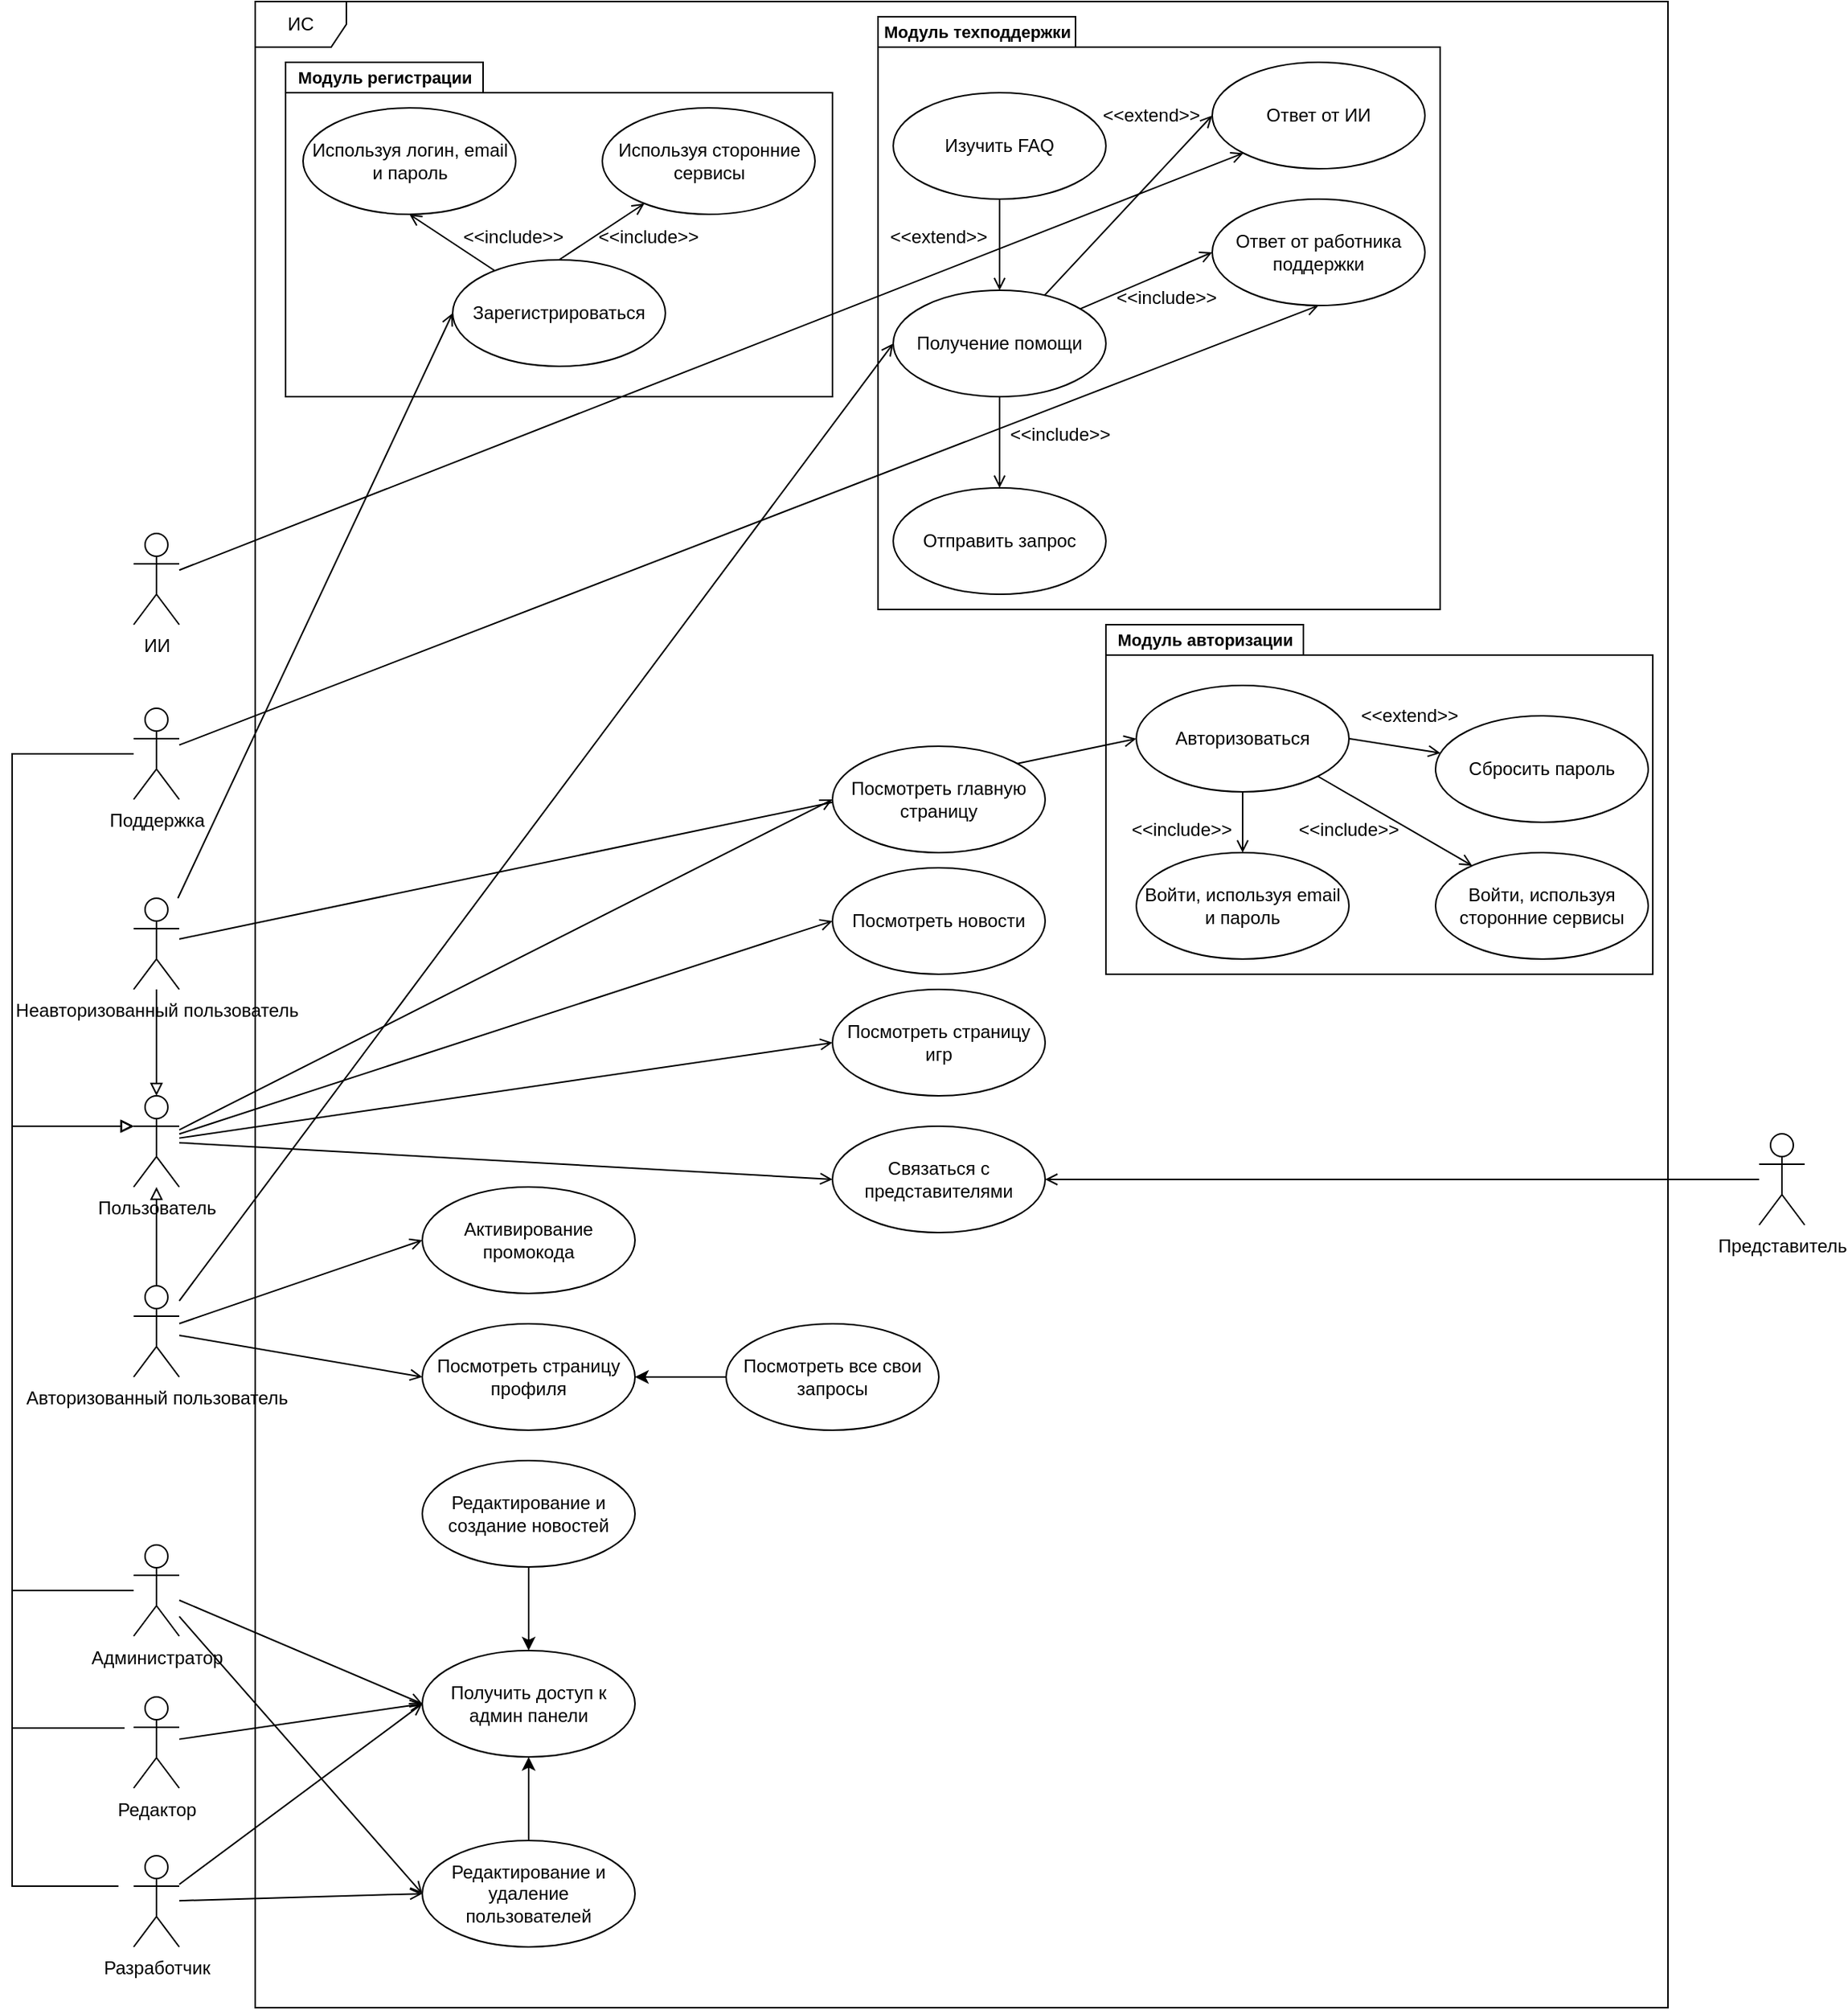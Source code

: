 <mxfile version="25.0.2">
  <diagram name="Страница — 1" id="RGoa7yPOTrBoMWeDNAP6">
    <mxGraphModel dx="1904" dy="1796" grid="1" gridSize="10" guides="1" tooltips="1" connect="1" arrows="1" fold="1" page="1" pageScale="1" pageWidth="827" pageHeight="1169" math="0" shadow="0">
      <root>
        <mxCell id="0" />
        <mxCell id="1" parent="0" />
        <mxCell id="VNkQDWNwbwkGfj3eRJF0-7" value="" style="group" parent="1" vertex="1" connectable="0">
          <mxGeometry x="470" y="-60" width="370" height="390" as="geometry" />
        </mxCell>
        <mxCell id="VNkQDWNwbwkGfj3eRJF0-5" value="" style="shape=folder;fontStyle=1;spacingTop=10;tabWidth=130;tabHeight=20;tabPosition=left;html=1;whiteSpace=wrap;" parent="VNkQDWNwbwkGfj3eRJF0-7" vertex="1">
          <mxGeometry width="360" height="230" as="geometry" />
        </mxCell>
        <mxCell id="VNkQDWNwbwkGfj3eRJF0-6" value="&lt;font style=&quot;font-size: 11px;&quot;&gt;Модуль авторизации&lt;/font&gt;" style="text;align=center;fontStyle=1;verticalAlign=middle;spacingLeft=3;spacingRight=3;strokeColor=none;rotatable=0;points=[[0,0.5],[1,0.5]];portConstraint=eastwest;html=1;" parent="VNkQDWNwbwkGfj3eRJF0-7" vertex="1">
          <mxGeometry width="130" height="20" as="geometry" />
        </mxCell>
        <mxCell id="XNh-5hUBTrXLjq72H-WG-14" value="Авторизоваться" style="ellipse;whiteSpace=wrap;html=1;" parent="VNkQDWNwbwkGfj3eRJF0-7" vertex="1">
          <mxGeometry x="20" y="40" width="140" height="70" as="geometry" />
        </mxCell>
        <mxCell id="kZnsoWwv7os6p9Z4obid-15" style="rounded=0;orthogonalLoop=1;jettySize=auto;html=1;exitX=0.5;exitY=0;exitDx=0;exitDy=0;entryX=0.5;entryY=1;entryDx=0;entryDy=0;endArrow=none;endFill=0;startArrow=open;startFill=0;" parent="VNkQDWNwbwkGfj3eRJF0-7" source="kZnsoWwv7os6p9Z4obid-11" target="XNh-5hUBTrXLjq72H-WG-14" edge="1">
          <mxGeometry relative="1" as="geometry" />
        </mxCell>
        <mxCell id="kZnsoWwv7os6p9Z4obid-11" value="Войти, используя email и пароль" style="ellipse;whiteSpace=wrap;html=1;" parent="VNkQDWNwbwkGfj3eRJF0-7" vertex="1">
          <mxGeometry x="20" y="150" width="140" height="70" as="geometry" />
        </mxCell>
        <mxCell id="HeYIOjHRtYzObJNVk6Ek-8" style="rounded=0;orthogonalLoop=1;jettySize=auto;html=1;entryX=1;entryY=1;entryDx=0;entryDy=0;endArrow=none;endFill=0;startArrow=open;startFill=0;" parent="VNkQDWNwbwkGfj3eRJF0-7" source="kZnsoWwv7os6p9Z4obid-12" target="XNh-5hUBTrXLjq72H-WG-14" edge="1">
          <mxGeometry relative="1" as="geometry" />
        </mxCell>
        <mxCell id="kZnsoWwv7os6p9Z4obid-12" value="Войти, используя сторонние сервисы" style="ellipse;whiteSpace=wrap;html=1;" parent="VNkQDWNwbwkGfj3eRJF0-7" vertex="1">
          <mxGeometry x="217" y="150" width="140" height="70" as="geometry" />
        </mxCell>
        <mxCell id="HeYIOjHRtYzObJNVk6Ek-11" style="rounded=0;orthogonalLoop=1;jettySize=auto;html=1;entryX=1;entryY=0.5;entryDx=0;entryDy=0;endArrow=none;endFill=0;startArrow=open;startFill=0;" parent="VNkQDWNwbwkGfj3eRJF0-7" source="kZnsoWwv7os6p9Z4obid-13" target="XNh-5hUBTrXLjq72H-WG-14" edge="1">
          <mxGeometry relative="1" as="geometry" />
        </mxCell>
        <mxCell id="kZnsoWwv7os6p9Z4obid-13" value="Сбросить пароль" style="ellipse;whiteSpace=wrap;html=1;" parent="VNkQDWNwbwkGfj3eRJF0-7" vertex="1">
          <mxGeometry x="217" y="60" width="140" height="70" as="geometry" />
        </mxCell>
        <mxCell id="HeYIOjHRtYzObJNVk6Ek-9" value="&amp;lt;&amp;lt;include&amp;gt;&amp;gt;" style="text;html=1;align=center;verticalAlign=middle;whiteSpace=wrap;rounded=0;" parent="VNkQDWNwbwkGfj3eRJF0-7" vertex="1">
          <mxGeometry x="20" y="120" width="60" height="30" as="geometry" />
        </mxCell>
        <mxCell id="HeYIOjHRtYzObJNVk6Ek-12" value="&amp;lt;&amp;lt;extend&amp;gt;&amp;gt;" style="text;html=1;align=center;verticalAlign=middle;whiteSpace=wrap;rounded=0;" parent="VNkQDWNwbwkGfj3eRJF0-7" vertex="1">
          <mxGeometry x="170" y="45" width="60" height="30" as="geometry" />
        </mxCell>
        <mxCell id="Kt4BA5MkGd6uSF_apEy1-2" value="&amp;lt;&amp;lt;include&amp;gt;&amp;gt;" style="text;html=1;align=center;verticalAlign=middle;whiteSpace=wrap;rounded=0;" parent="VNkQDWNwbwkGfj3eRJF0-7" vertex="1">
          <mxGeometry x="130" y="120" width="60" height="30" as="geometry" />
        </mxCell>
        <mxCell id="VNkQDWNwbwkGfj3eRJF0-3" value="" style="shape=folder;fontStyle=1;spacingTop=10;tabWidth=130;tabHeight=20;tabPosition=left;html=1;whiteSpace=wrap;" parent="1" vertex="1">
          <mxGeometry x="320" y="-460" width="370" height="390" as="geometry" />
        </mxCell>
        <mxCell id="VNkQDWNwbwkGfj3eRJF0-1" value="" style="shape=folder;fontStyle=1;spacingTop=10;tabWidth=130;tabHeight=20;tabPosition=left;html=1;whiteSpace=wrap;" parent="1" vertex="1">
          <mxGeometry x="-70" y="-430" width="360" height="220" as="geometry" />
        </mxCell>
        <mxCell id="HeYIOjHRtYzObJNVk6Ek-6" style="rounded=0;orthogonalLoop=1;jettySize=auto;html=1;entryX=0.5;entryY=1;entryDx=0;entryDy=0;endArrow=open;endFill=0;" parent="1" source="XNh-5hUBTrXLjq72H-WG-1" target="HeYIOjHRtYzObJNVk6Ek-28" edge="1">
          <mxGeometry relative="1" as="geometry" />
        </mxCell>
        <mxCell id="3eehVgpul6wr9jJBBVPb-6" style="edgeStyle=orthogonalEdgeStyle;rounded=0;orthogonalLoop=1;jettySize=auto;html=1;endArrow=block;endFill=0;" edge="1" parent="1" source="XNh-5hUBTrXLjq72H-WG-1">
          <mxGeometry relative="1" as="geometry">
            <mxPoint x="-170.0" y="270" as="targetPoint" />
            <Array as="points">
              <mxPoint x="-250" y="25" />
              <mxPoint x="-250" y="270" />
            </Array>
          </mxGeometry>
        </mxCell>
        <mxCell id="XNh-5hUBTrXLjq72H-WG-1" value="Поддержка" style="shape=umlActor;verticalLabelPosition=bottom;verticalAlign=top;html=1;" parent="1" vertex="1">
          <mxGeometry x="-170" y="-5" width="30" height="60" as="geometry" />
        </mxCell>
        <mxCell id="HeYIOjHRtYzObJNVk6Ek-24" style="rounded=0;orthogonalLoop=1;jettySize=auto;html=1;entryX=0;entryY=0.5;entryDx=0;entryDy=0;endArrow=open;endFill=0;" parent="1" source="XNh-5hUBTrXLjq72H-WG-2" target="XNh-5hUBTrXLjq72H-WG-12" edge="1">
          <mxGeometry relative="1" as="geometry" />
        </mxCell>
        <mxCell id="HeYIOjHRtYzObJNVk6Ek-25" style="rounded=0;orthogonalLoop=1;jettySize=auto;html=1;entryX=0;entryY=0.5;entryDx=0;entryDy=0;endArrow=open;endFill=0;" parent="1" source="XNh-5hUBTrXLjq72H-WG-2" target="XNh-5hUBTrXLjq72H-WG-13" edge="1">
          <mxGeometry relative="1" as="geometry" />
        </mxCell>
        <mxCell id="HeYIOjHRtYzObJNVk6Ek-26" style="rounded=0;orthogonalLoop=1;jettySize=auto;html=1;entryX=0;entryY=0.5;entryDx=0;entryDy=0;endArrow=open;endFill=0;" parent="1" source="XNh-5hUBTrXLjq72H-WG-2" target="kZnsoWwv7os6p9Z4obid-5" edge="1">
          <mxGeometry relative="1" as="geometry" />
        </mxCell>
        <mxCell id="HeYIOjHRtYzObJNVk6Ek-37" style="rounded=0;orthogonalLoop=1;jettySize=auto;html=1;entryX=0;entryY=0.5;entryDx=0;entryDy=0;endArrow=open;endFill=0;" parent="1" source="XNh-5hUBTrXLjq72H-WG-2" target="kZnsoWwv7os6p9Z4obid-3" edge="1">
          <mxGeometry relative="1" as="geometry" />
        </mxCell>
        <mxCell id="XNh-5hUBTrXLjq72H-WG-2" value="Пользователь" style="shape=umlActor;verticalLabelPosition=bottom;verticalAlign=top;html=1;" parent="1" vertex="1">
          <mxGeometry x="-170" y="250" width="30" height="60" as="geometry" />
        </mxCell>
        <mxCell id="HeYIOjHRtYzObJNVk6Ek-36" style="rounded=0;orthogonalLoop=1;jettySize=auto;html=1;entryX=0;entryY=1;entryDx=0;entryDy=0;endArrow=open;endFill=0;" parent="1" source="XNh-5hUBTrXLjq72H-WG-3" target="HeYIOjHRtYzObJNVk6Ek-29" edge="1">
          <mxGeometry relative="1" as="geometry" />
        </mxCell>
        <mxCell id="XNh-5hUBTrXLjq72H-WG-3" value="ИИ" style="shape=umlActor;verticalLabelPosition=bottom;verticalAlign=top;html=1;" parent="1" vertex="1">
          <mxGeometry x="-170" y="-120" width="30" height="60" as="geometry" />
        </mxCell>
        <mxCell id="HeYIOjHRtYzObJNVk6Ek-32" style="rounded=0;orthogonalLoop=1;jettySize=auto;html=1;entryX=0;entryY=0.5;entryDx=0;entryDy=0;endArrow=open;endFill=0;" parent="1" source="XNh-5hUBTrXLjq72H-WG-4" target="HeYIOjHRtYzObJNVk6Ek-28" edge="1">
          <mxGeometry relative="1" as="geometry" />
        </mxCell>
        <mxCell id="HeYIOjHRtYzObJNVk6Ek-35" style="rounded=0;orthogonalLoop=1;jettySize=auto;html=1;entryX=0;entryY=0.5;entryDx=0;entryDy=0;endArrow=open;endFill=0;" parent="1" source="XNh-5hUBTrXLjq72H-WG-4" target="HeYIOjHRtYzObJNVk6Ek-29" edge="1">
          <mxGeometry relative="1" as="geometry" />
        </mxCell>
        <mxCell id="XNh-5hUBTrXLjq72H-WG-4" value="Получение помощи" style="ellipse;whiteSpace=wrap;html=1;" parent="1" vertex="1">
          <mxGeometry x="330" y="-280" width="140" height="70" as="geometry" />
        </mxCell>
        <mxCell id="HeYIOjHRtYzObJNVk6Ek-39" style="rounded=0;orthogonalLoop=1;jettySize=auto;html=1;entryX=1;entryY=0.5;entryDx=0;entryDy=0;endArrow=open;endFill=0;" parent="1" source="XNh-5hUBTrXLjq72H-WG-5" target="kZnsoWwv7os6p9Z4obid-3" edge="1">
          <mxGeometry relative="1" as="geometry" />
        </mxCell>
        <mxCell id="XNh-5hUBTrXLjq72H-WG-5" value="Представитель" style="shape=umlActor;verticalLabelPosition=bottom;verticalAlign=top;html=1;" parent="1" vertex="1">
          <mxGeometry x="900" y="275" width="30" height="60" as="geometry" />
        </mxCell>
        <mxCell id="XNh-5hUBTrXLjq72H-WG-10" style="edgeStyle=orthogonalEdgeStyle;rounded=0;orthogonalLoop=1;jettySize=auto;html=1;endArrow=block;endFill=0;" parent="1" source="XNh-5hUBTrXLjq72H-WG-7" target="XNh-5hUBTrXLjq72H-WG-2" edge="1">
          <mxGeometry relative="1" as="geometry" />
        </mxCell>
        <mxCell id="HeYIOjHRtYzObJNVk6Ek-4" style="rounded=0;orthogonalLoop=1;jettySize=auto;html=1;entryX=0;entryY=0.5;entryDx=0;entryDy=0;endArrow=open;endFill=0;" parent="1" source="XNh-5hUBTrXLjq72H-WG-7" target="XNh-5hUBTrXLjq72H-WG-4" edge="1">
          <mxGeometry relative="1" as="geometry" />
        </mxCell>
        <mxCell id="HeYIOjHRtYzObJNVk6Ek-13" style="rounded=0;orthogonalLoop=1;jettySize=auto;html=1;entryX=0;entryY=0.5;entryDx=0;entryDy=0;endArrow=open;endFill=0;" parent="1" source="XNh-5hUBTrXLjq72H-WG-7" target="XNh-5hUBTrXLjq72H-WG-11" edge="1">
          <mxGeometry relative="1" as="geometry" />
        </mxCell>
        <mxCell id="HeYIOjHRtYzObJNVk6Ek-27" style="rounded=0;orthogonalLoop=1;jettySize=auto;html=1;entryX=0;entryY=0.5;entryDx=0;entryDy=0;endArrow=open;endFill=0;" parent="1" source="XNh-5hUBTrXLjq72H-WG-7" target="kZnsoWwv7os6p9Z4obid-10" edge="1">
          <mxGeometry relative="1" as="geometry" />
        </mxCell>
        <mxCell id="XNh-5hUBTrXLjq72H-WG-7" value="Авторизованный пользователь" style="shape=umlActor;verticalLabelPosition=bottom;verticalAlign=top;html=1;" parent="1" vertex="1">
          <mxGeometry x="-170" y="375" width="30" height="60" as="geometry" />
        </mxCell>
        <mxCell id="XNh-5hUBTrXLjq72H-WG-9" style="edgeStyle=orthogonalEdgeStyle;rounded=0;orthogonalLoop=1;jettySize=auto;html=1;endArrow=block;endFill=0;" parent="1" source="XNh-5hUBTrXLjq72H-WG-8" target="XNh-5hUBTrXLjq72H-WG-2" edge="1">
          <mxGeometry relative="1" as="geometry" />
        </mxCell>
        <mxCell id="HeYIOjHRtYzObJNVk6Ek-7" style="rounded=0;orthogonalLoop=1;jettySize=auto;html=1;entryX=0;entryY=0.5;entryDx=0;entryDy=0;endArrow=open;endFill=0;" parent="1" source="XNh-5hUBTrXLjq72H-WG-8" target="XNh-5hUBTrXLjq72H-WG-14" edge="1">
          <mxGeometry relative="1" as="geometry" />
        </mxCell>
        <mxCell id="HeYIOjHRtYzObJNVk6Ek-15" style="rounded=0;orthogonalLoop=1;jettySize=auto;html=1;entryX=0;entryY=0.5;entryDx=0;entryDy=0;endArrow=open;endFill=0;" parent="1" source="XNh-5hUBTrXLjq72H-WG-8" target="kZnsoWwv7os6p9Z4obid-2" edge="1">
          <mxGeometry relative="1" as="geometry" />
        </mxCell>
        <mxCell id="XNh-5hUBTrXLjq72H-WG-8" value="Неавторизованный пользователь" style="shape=umlActor;verticalLabelPosition=bottom;verticalAlign=top;html=1;" parent="1" vertex="1">
          <mxGeometry x="-170" y="120" width="30" height="60" as="geometry" />
        </mxCell>
        <mxCell id="XNh-5hUBTrXLjq72H-WG-11" value="Активирование промокода" style="ellipse;whiteSpace=wrap;html=1;" parent="1" vertex="1">
          <mxGeometry x="20" y="310" width="140" height="70" as="geometry" />
        </mxCell>
        <mxCell id="XNh-5hUBTrXLjq72H-WG-12" value="Посмотреть главную страницу" style="ellipse;whiteSpace=wrap;html=1;" parent="1" vertex="1">
          <mxGeometry x="290" y="20" width="140" height="70" as="geometry" />
        </mxCell>
        <mxCell id="XNh-5hUBTrXLjq72H-WG-13" value="Посмотреть новости" style="ellipse;whiteSpace=wrap;html=1;" parent="1" vertex="1">
          <mxGeometry x="290" y="100" width="140" height="70" as="geometry" />
        </mxCell>
        <mxCell id="HeYIOjHRtYzObJNVk6Ek-21" style="rounded=0;orthogonalLoop=1;jettySize=auto;html=1;entryX=0.5;entryY=1;entryDx=0;entryDy=0;endArrow=open;endFill=0;startArrow=none;startFill=0;" parent="1" source="kZnsoWwv7os6p9Z4obid-2" target="HeYIOjHRtYzObJNVk6Ek-17" edge="1">
          <mxGeometry relative="1" as="geometry" />
        </mxCell>
        <mxCell id="kZnsoWwv7os6p9Z4obid-2" value="Зарегистрироваться" style="ellipse;whiteSpace=wrap;html=1;" parent="1" vertex="1">
          <mxGeometry x="40" y="-300" width="140" height="70" as="geometry" />
        </mxCell>
        <mxCell id="kZnsoWwv7os6p9Z4obid-3" value="Связаться с представителями" style="ellipse;whiteSpace=wrap;html=1;" parent="1" vertex="1">
          <mxGeometry x="290" y="270" width="140" height="70" as="geometry" />
        </mxCell>
        <mxCell id="kZnsoWwv7os6p9Z4obid-5" value="Посмотреть страницу игр" style="ellipse;whiteSpace=wrap;html=1;" parent="1" vertex="1">
          <mxGeometry x="290" y="180" width="140" height="70" as="geometry" />
        </mxCell>
        <mxCell id="kZnsoWwv7os6p9Z4obid-7" style="edgeStyle=orthogonalEdgeStyle;rounded=0;orthogonalLoop=1;jettySize=auto;html=1;exitX=0.5;exitY=1;exitDx=0;exitDy=0;entryX=0.5;entryY=0;entryDx=0;entryDy=0;endArrow=open;endFill=0;" parent="1" source="kZnsoWwv7os6p9Z4obid-6" target="XNh-5hUBTrXLjq72H-WG-4" edge="1">
          <mxGeometry relative="1" as="geometry" />
        </mxCell>
        <mxCell id="kZnsoWwv7os6p9Z4obid-6" value="Изучить FAQ" style="ellipse;whiteSpace=wrap;html=1;" parent="1" vertex="1">
          <mxGeometry x="330" y="-410" width="140" height="70" as="geometry" />
        </mxCell>
        <mxCell id="kZnsoWwv7os6p9Z4obid-9" style="edgeStyle=orthogonalEdgeStyle;rounded=0;orthogonalLoop=1;jettySize=auto;html=1;exitX=0.5;exitY=0;exitDx=0;exitDy=0;entryX=0.5;entryY=1;entryDx=0;entryDy=0;endArrow=none;endFill=0;startArrow=open;startFill=0;" parent="1" source="kZnsoWwv7os6p9Z4obid-8" target="XNh-5hUBTrXLjq72H-WG-4" edge="1">
          <mxGeometry relative="1" as="geometry" />
        </mxCell>
        <mxCell id="kZnsoWwv7os6p9Z4obid-8" value="Отправить запрос" style="ellipse;whiteSpace=wrap;html=1;" parent="1" vertex="1">
          <mxGeometry x="330" y="-150" width="140" height="70" as="geometry" />
        </mxCell>
        <mxCell id="kZnsoWwv7os6p9Z4obid-10" value="Посмотреть страницу профиля" style="ellipse;whiteSpace=wrap;html=1;" parent="1" vertex="1">
          <mxGeometry x="20" y="400" width="140" height="70" as="geometry" />
        </mxCell>
        <mxCell id="HeYIOjHRtYzObJNVk6Ek-1" value="&amp;lt;&amp;lt;extend&amp;gt;&amp;gt;" style="text;html=1;align=center;verticalAlign=middle;whiteSpace=wrap;rounded=0;" parent="1" vertex="1">
          <mxGeometry x="330" y="-330" width="60" height="30" as="geometry" />
        </mxCell>
        <mxCell id="HeYIOjHRtYzObJNVk6Ek-3" value="&amp;lt;&amp;lt;include&amp;gt;&amp;gt;" style="text;html=1;align=center;verticalAlign=middle;whiteSpace=wrap;rounded=0;" parent="1" vertex="1">
          <mxGeometry x="410" y="-200" width="60" height="30" as="geometry" />
        </mxCell>
        <mxCell id="HeYIOjHRtYzObJNVk6Ek-17" value="Используя логин, email и пароль" style="ellipse;whiteSpace=wrap;html=1;" parent="1" vertex="1">
          <mxGeometry x="-58.5" y="-400" width="140" height="70" as="geometry" />
        </mxCell>
        <mxCell id="HeYIOjHRtYzObJNVk6Ek-18" style="rounded=0;orthogonalLoop=1;jettySize=auto;html=1;entryX=0.5;entryY=0;entryDx=0;entryDy=0;endArrow=none;endFill=0;startArrow=open;startFill=0;" parent="1" source="HeYIOjHRtYzObJNVk6Ek-19" target="kZnsoWwv7os6p9Z4obid-2" edge="1">
          <mxGeometry relative="1" as="geometry" />
        </mxCell>
        <mxCell id="HeYIOjHRtYzObJNVk6Ek-19" value="Используя сторонние сервисы" style="ellipse;whiteSpace=wrap;html=1;" parent="1" vertex="1">
          <mxGeometry x="138.5" y="-400" width="140" height="70" as="geometry" />
        </mxCell>
        <mxCell id="HeYIOjHRtYzObJNVk6Ek-22" value="&amp;lt;&amp;lt;include&amp;gt;&amp;gt;" style="text;html=1;align=center;verticalAlign=middle;whiteSpace=wrap;rounded=0;" parent="1" vertex="1">
          <mxGeometry x="50" y="-330" width="60" height="30" as="geometry" />
        </mxCell>
        <mxCell id="HeYIOjHRtYzObJNVk6Ek-28" value="Ответ от работника поддержки" style="ellipse;whiteSpace=wrap;html=1;" parent="1" vertex="1">
          <mxGeometry x="540" y="-340" width="140" height="70" as="geometry" />
        </mxCell>
        <mxCell id="HeYIOjHRtYzObJNVk6Ek-29" value="Ответ от ИИ" style="ellipse;whiteSpace=wrap;html=1;" parent="1" vertex="1">
          <mxGeometry x="540" y="-430" width="140" height="70" as="geometry" />
        </mxCell>
        <mxCell id="HeYIOjHRtYzObJNVk6Ek-33" value="&amp;lt;&amp;lt;include&amp;gt;&amp;gt;" style="text;html=1;align=center;verticalAlign=middle;whiteSpace=wrap;rounded=0;" parent="1" vertex="1">
          <mxGeometry x="480" y="-290" width="60" height="30" as="geometry" />
        </mxCell>
        <mxCell id="HeYIOjHRtYzObJNVk6Ek-34" value="&amp;lt;&amp;lt;extend&amp;gt;&amp;gt;" style="text;html=1;align=center;verticalAlign=middle;whiteSpace=wrap;rounded=0;" parent="1" vertex="1">
          <mxGeometry x="470" y="-410" width="60" height="30" as="geometry" />
        </mxCell>
        <mxCell id="HeYIOjHRtYzObJNVk6Ek-41" style="edgeStyle=orthogonalEdgeStyle;rounded=0;orthogonalLoop=1;jettySize=auto;html=1;exitX=0;exitY=0.5;exitDx=0;exitDy=0;entryX=1;entryY=0.5;entryDx=0;entryDy=0;" parent="1" source="HeYIOjHRtYzObJNVk6Ek-40" target="kZnsoWwv7os6p9Z4obid-10" edge="1">
          <mxGeometry relative="1" as="geometry" />
        </mxCell>
        <mxCell id="HeYIOjHRtYzObJNVk6Ek-40" value="Посмотреть все свои запросы" style="ellipse;whiteSpace=wrap;html=1;" parent="1" vertex="1">
          <mxGeometry x="220" y="400" width="140" height="70" as="geometry" />
        </mxCell>
        <mxCell id="HeYIOjHRtYzObJNVk6Ek-49" style="rounded=0;orthogonalLoop=1;jettySize=auto;html=1;entryX=0;entryY=0.5;entryDx=0;entryDy=0;endArrow=open;endFill=0;" parent="1" source="HeYIOjHRtYzObJNVk6Ek-42" target="HeYIOjHRtYzObJNVk6Ek-47" edge="1">
          <mxGeometry relative="1" as="geometry" />
        </mxCell>
        <mxCell id="HeYIOjHRtYzObJNVk6Ek-56" style="rounded=0;orthogonalLoop=1;jettySize=auto;html=1;entryX=0;entryY=0.5;entryDx=0;entryDy=0;endArrow=open;endFill=0;" parent="1" source="HeYIOjHRtYzObJNVk6Ek-42" target="HeYIOjHRtYzObJNVk6Ek-52" edge="1">
          <mxGeometry relative="1" as="geometry" />
        </mxCell>
        <mxCell id="HeYIOjHRtYzObJNVk6Ek-42" value="Администратор" style="shape=umlActor;verticalLabelPosition=bottom;verticalAlign=top;html=1;" parent="1" vertex="1">
          <mxGeometry x="-170" y="545.5" width="30" height="60" as="geometry" />
        </mxCell>
        <mxCell id="HeYIOjHRtYzObJNVk6Ek-43" value="Редактирование и создание новостей" style="ellipse;whiteSpace=wrap;html=1;" parent="1" vertex="1">
          <mxGeometry x="20" y="490" width="140" height="70" as="geometry" />
        </mxCell>
        <mxCell id="HeYIOjHRtYzObJNVk6Ek-45" style="rounded=0;orthogonalLoop=1;jettySize=auto;html=1;entryX=0;entryY=0.5;entryDx=0;entryDy=0;endArrow=open;endFill=0;" parent="1" source="HeYIOjHRtYzObJNVk6Ek-44" target="HeYIOjHRtYzObJNVk6Ek-47" edge="1">
          <mxGeometry relative="1" as="geometry" />
        </mxCell>
        <mxCell id="HeYIOjHRtYzObJNVk6Ek-44" value="Редактор" style="shape=umlActor;verticalLabelPosition=bottom;verticalAlign=top;html=1;" parent="1" vertex="1">
          <mxGeometry x="-170" y="645.5" width="30" height="60" as="geometry" />
        </mxCell>
        <mxCell id="HeYIOjHRtYzObJNVk6Ek-51" style="edgeStyle=orthogonalEdgeStyle;rounded=0;orthogonalLoop=1;jettySize=auto;html=1;entryX=0.5;entryY=1;entryDx=0;entryDy=0;endArrow=none;endFill=0;startArrow=classic;startFill=1;" parent="1" source="HeYIOjHRtYzObJNVk6Ek-47" target="HeYIOjHRtYzObJNVk6Ek-43" edge="1">
          <mxGeometry relative="1" as="geometry" />
        </mxCell>
        <mxCell id="HeYIOjHRtYzObJNVk6Ek-47" value="Получить доступ к админ панели" style="ellipse;whiteSpace=wrap;html=1;" parent="1" vertex="1">
          <mxGeometry x="20" y="615" width="140" height="70" as="geometry" />
        </mxCell>
        <mxCell id="HeYIOjHRtYzObJNVk6Ek-50" style="rounded=0;orthogonalLoop=1;jettySize=auto;html=1;entryX=0;entryY=0.5;entryDx=0;entryDy=0;endArrow=open;endFill=0;" parent="1" source="HeYIOjHRtYzObJNVk6Ek-48" target="HeYIOjHRtYzObJNVk6Ek-47" edge="1">
          <mxGeometry relative="1" as="geometry" />
        </mxCell>
        <mxCell id="HeYIOjHRtYzObJNVk6Ek-57" style="rounded=0;orthogonalLoop=1;jettySize=auto;html=1;entryX=0;entryY=0.5;entryDx=0;entryDy=0;endArrow=open;endFill=0;" parent="1" source="HeYIOjHRtYzObJNVk6Ek-48" target="HeYIOjHRtYzObJNVk6Ek-52" edge="1">
          <mxGeometry relative="1" as="geometry" />
        </mxCell>
        <mxCell id="HeYIOjHRtYzObJNVk6Ek-48" value="Разработчик" style="shape=umlActor;verticalLabelPosition=bottom;verticalAlign=top;html=1;" parent="1" vertex="1">
          <mxGeometry x="-170" y="750" width="30" height="60" as="geometry" />
        </mxCell>
        <mxCell id="HeYIOjHRtYzObJNVk6Ek-53" style="edgeStyle=orthogonalEdgeStyle;rounded=0;orthogonalLoop=1;jettySize=auto;html=1;entryX=0.5;entryY=1;entryDx=0;entryDy=0;" parent="1" source="HeYIOjHRtYzObJNVk6Ek-52" target="HeYIOjHRtYzObJNVk6Ek-47" edge="1">
          <mxGeometry relative="1" as="geometry" />
        </mxCell>
        <mxCell id="HeYIOjHRtYzObJNVk6Ek-52" value="Редактирование и удаление пользователей" style="ellipse;whiteSpace=wrap;html=1;" parent="1" vertex="1">
          <mxGeometry x="20" y="740" width="140" height="70" as="geometry" />
        </mxCell>
        <mxCell id="Kt4BA5MkGd6uSF_apEy1-1" value="&amp;lt;&amp;lt;include&amp;gt;&amp;gt;" style="text;html=1;align=center;verticalAlign=middle;whiteSpace=wrap;rounded=0;" parent="1" vertex="1">
          <mxGeometry x="138.5" y="-330" width="60" height="30" as="geometry" />
        </mxCell>
        <mxCell id="aFkFQPIpFqv8_GVL3Z5P-1" value="ИС" style="shape=umlFrame;whiteSpace=wrap;html=1;pointerEvents=0;" parent="1" vertex="1">
          <mxGeometry x="-90" y="-470" width="930" height="1320" as="geometry" />
        </mxCell>
        <mxCell id="VNkQDWNwbwkGfj3eRJF0-2" value="&lt;font style=&quot;font-size: 11px;&quot;&gt;Модуль регистрации&lt;/font&gt;" style="text;align=center;fontStyle=1;verticalAlign=middle;spacingLeft=3;spacingRight=3;strokeColor=none;rotatable=0;points=[[0,0.5],[1,0.5]];portConstraint=eastwest;html=1;" parent="1" vertex="1">
          <mxGeometry x="-70" y="-430" width="130" height="20" as="geometry" />
        </mxCell>
        <mxCell id="VNkQDWNwbwkGfj3eRJF0-4" value="&lt;font style=&quot;font-size: 11px;&quot;&gt;Модуль техподдержки&lt;/font&gt;" style="text;align=center;fontStyle=1;verticalAlign=middle;spacingLeft=3;spacingRight=3;strokeColor=none;rotatable=0;points=[[0,0.5],[1,0.5]];portConstraint=eastwest;html=1;" parent="1" vertex="1">
          <mxGeometry x="320" y="-460" width="130" height="20" as="geometry" />
        </mxCell>
        <mxCell id="3eehVgpul6wr9jJBBVPb-3" style="edgeStyle=orthogonalEdgeStyle;rounded=0;orthogonalLoop=1;jettySize=auto;html=1;endArrow=block;endFill=0;" edge="1" parent="1" source="HeYIOjHRtYzObJNVk6Ek-42">
          <mxGeometry relative="1" as="geometry">
            <mxPoint x="-170" y="270" as="targetPoint" />
            <Array as="points">
              <mxPoint x="-250" y="576" />
              <mxPoint x="-250" y="270" />
            </Array>
          </mxGeometry>
        </mxCell>
        <mxCell id="3eehVgpul6wr9jJBBVPb-4" style="edgeStyle=orthogonalEdgeStyle;rounded=0;orthogonalLoop=1;jettySize=auto;html=1;endArrow=block;endFill=0;" edge="1" parent="1">
          <mxGeometry relative="1" as="geometry">
            <mxPoint x="-176" y="666" as="sourcePoint" />
            <mxPoint x="-170" y="270" as="targetPoint" />
            <Array as="points">
              <mxPoint x="-250" y="666" />
              <mxPoint x="-250" y="270" />
              <mxPoint x="-170" y="270" />
            </Array>
          </mxGeometry>
        </mxCell>
        <mxCell id="3eehVgpul6wr9jJBBVPb-5" style="edgeStyle=orthogonalEdgeStyle;rounded=0;orthogonalLoop=1;jettySize=auto;html=1;endArrow=block;endFill=0;" edge="1" parent="1">
          <mxGeometry relative="1" as="geometry">
            <mxPoint x="-180" y="770" as="sourcePoint" />
            <mxPoint x="-170" y="270" as="targetPoint" />
            <Array as="points">
              <mxPoint x="-250" y="770" />
              <mxPoint x="-250" y="270" />
            </Array>
          </mxGeometry>
        </mxCell>
      </root>
    </mxGraphModel>
  </diagram>
</mxfile>

